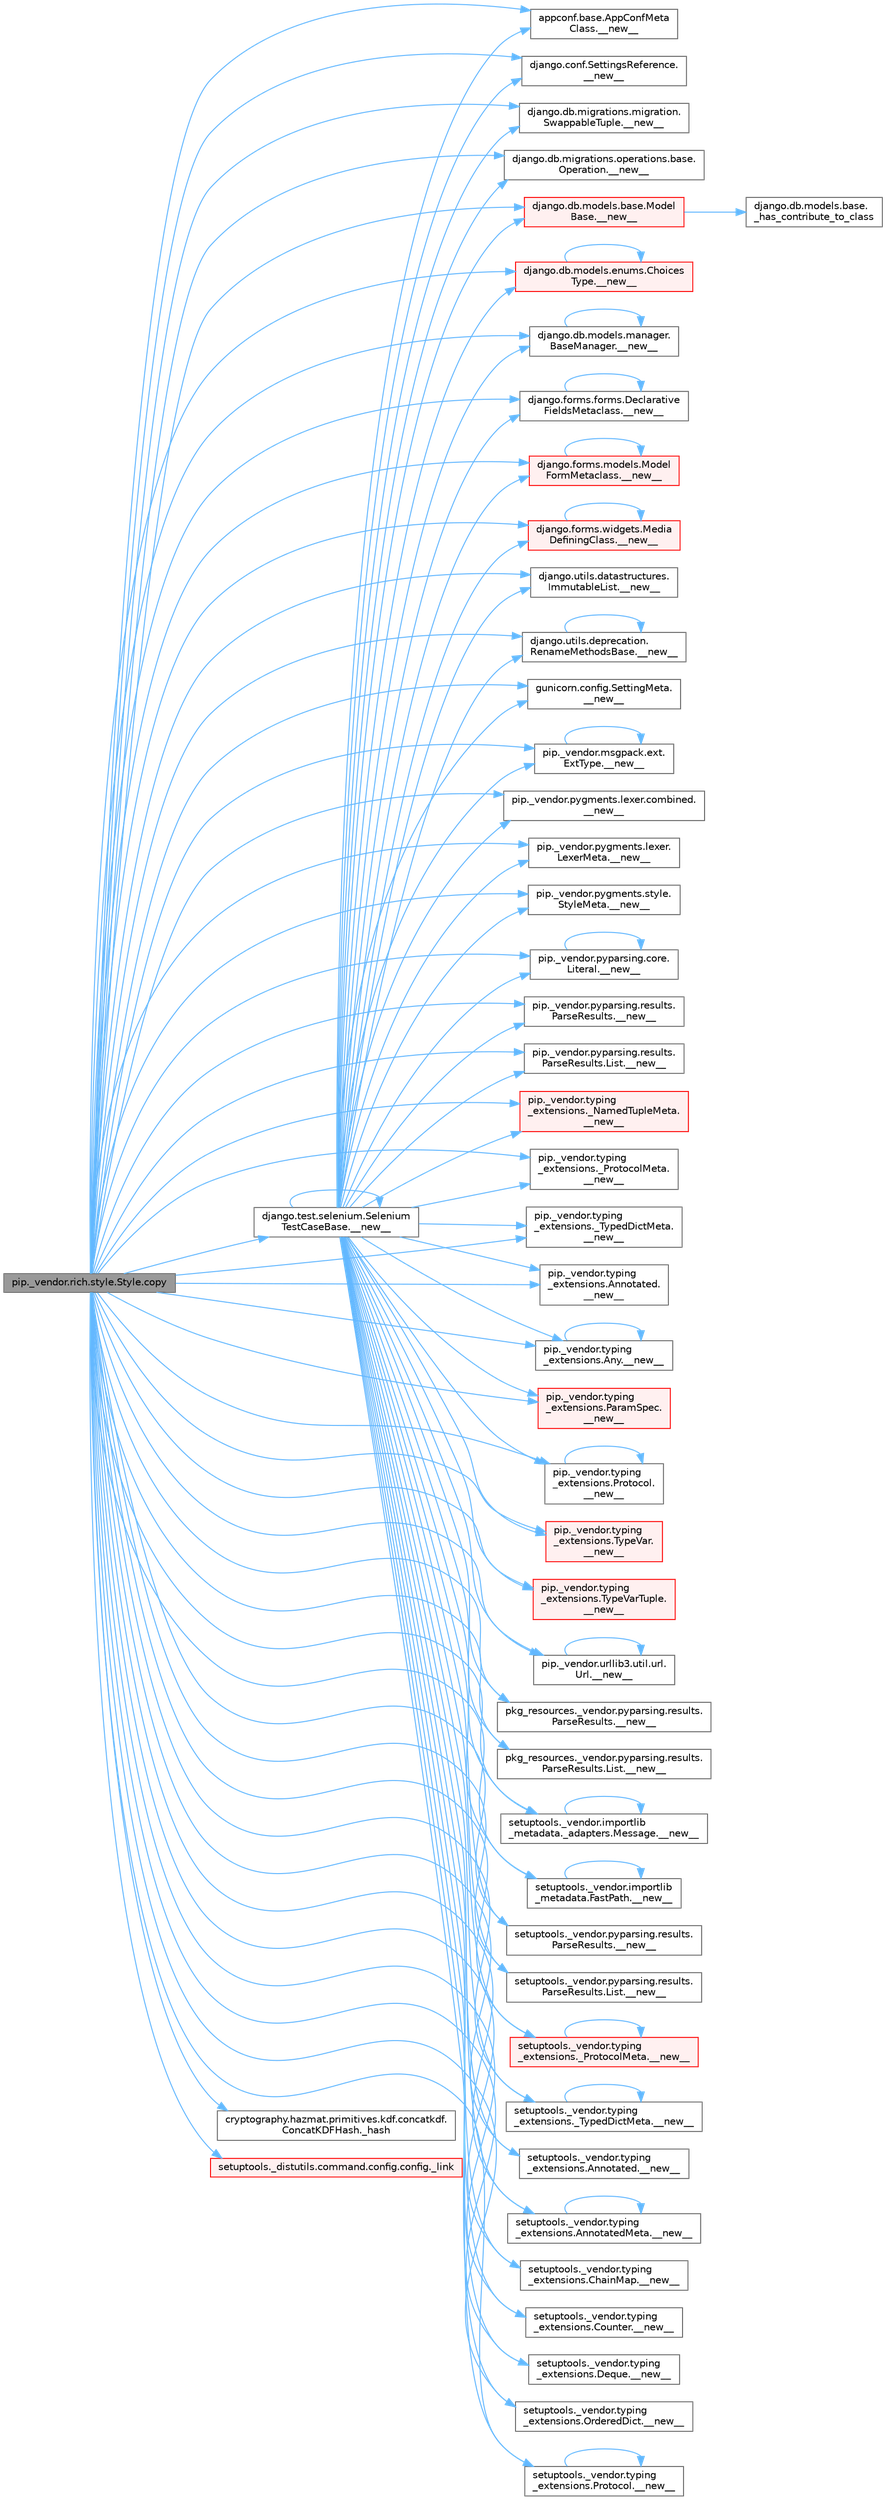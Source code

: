 digraph "pip._vendor.rich.style.Style.copy"
{
 // LATEX_PDF_SIZE
  bgcolor="transparent";
  edge [fontname=Helvetica,fontsize=10,labelfontname=Helvetica,labelfontsize=10];
  node [fontname=Helvetica,fontsize=10,shape=box,height=0.2,width=0.4];
  rankdir="LR";
  Node1 [id="Node000001",label="pip._vendor.rich.style.Style.copy",height=0.2,width=0.4,color="gray40", fillcolor="grey60", style="filled", fontcolor="black",tooltip=" "];
  Node1 -> Node2 [id="edge1_Node000001_Node000002",color="steelblue1",style="solid",tooltip=" "];
  Node2 [id="Node000002",label="appconf.base.AppConfMeta\lClass.__new__",height=0.2,width=0.4,color="grey40", fillcolor="white", style="filled",URL="$classappconf_1_1base_1_1_app_conf_meta_class.html#ae3b2cf6f30224474b6edcbf1387b0852",tooltip=" "];
  Node1 -> Node3 [id="edge2_Node000001_Node000003",color="steelblue1",style="solid",tooltip=" "];
  Node3 [id="Node000003",label="django.conf.SettingsReference.\l__new__",height=0.2,width=0.4,color="grey40", fillcolor="white", style="filled",URL="$classdjango_1_1conf_1_1_settings_reference.html#adee6f36144aa1e65ddd081a4459ddf26",tooltip=" "];
  Node1 -> Node4 [id="edge3_Node000001_Node000004",color="steelblue1",style="solid",tooltip=" "];
  Node4 [id="Node000004",label="django.db.migrations.migration.\lSwappableTuple.__new__",height=0.2,width=0.4,color="grey40", fillcolor="white", style="filled",URL="$classdjango_1_1db_1_1migrations_1_1migration_1_1_swappable_tuple.html#a7509a6a2c07a40cda2a0dac5d6e99789",tooltip=" "];
  Node1 -> Node5 [id="edge4_Node000001_Node000005",color="steelblue1",style="solid",tooltip=" "];
  Node5 [id="Node000005",label="django.db.migrations.operations.base.\lOperation.__new__",height=0.2,width=0.4,color="grey40", fillcolor="white", style="filled",URL="$classdjango_1_1db_1_1migrations_1_1operations_1_1base_1_1_operation.html#a0e75a153578c0aa184cef917cbc50cdf",tooltip=" "];
  Node1 -> Node6 [id="edge5_Node000001_Node000006",color="steelblue1",style="solid",tooltip=" "];
  Node6 [id="Node000006",label="django.db.models.base.Model\lBase.__new__",height=0.2,width=0.4,color="red", fillcolor="#FFF0F0", style="filled",URL="$classdjango_1_1db_1_1models_1_1base_1_1_model_base.html#a5688192f626b496760655c3b5309a0bc",tooltip=" "];
  Node6 -> Node7 [id="edge6_Node000006_Node000007",color="steelblue1",style="solid",tooltip=" "];
  Node7 [id="Node000007",label="django.db.models.base.\l_has_contribute_to_class",height=0.2,width=0.4,color="grey40", fillcolor="white", style="filled",URL="$namespacedjango_1_1db_1_1models_1_1base.html#abaf58b00715cc92319920ccf82da9bcf",tooltip=" "];
  Node1 -> Node9 [id="edge7_Node000001_Node000009",color="steelblue1",style="solid",tooltip=" "];
  Node9 [id="Node000009",label="django.db.models.enums.Choices\lType.__new__",height=0.2,width=0.4,color="red", fillcolor="#FFF0F0", style="filled",URL="$classdjango_1_1db_1_1models_1_1enums_1_1_choices_type.html#a973fedbb791aa7249348ddf93ba850d9",tooltip=" "];
  Node9 -> Node9 [id="edge8_Node000009_Node000009",color="steelblue1",style="solid",tooltip=" "];
  Node1 -> Node4476 [id="edge9_Node000001_Node004476",color="steelblue1",style="solid",tooltip=" "];
  Node4476 [id="Node004476",label="django.db.models.manager.\lBaseManager.__new__",height=0.2,width=0.4,color="grey40", fillcolor="white", style="filled",URL="$classdjango_1_1db_1_1models_1_1manager_1_1_base_manager.html#a402956cc7048ac4239181d9bf52f38d7",tooltip=" "];
  Node4476 -> Node4476 [id="edge10_Node004476_Node004476",color="steelblue1",style="solid",tooltip=" "];
  Node1 -> Node4477 [id="edge11_Node000001_Node004477",color="steelblue1",style="solid",tooltip=" "];
  Node4477 [id="Node004477",label="django.forms.forms.Declarative\lFieldsMetaclass.__new__",height=0.2,width=0.4,color="grey40", fillcolor="white", style="filled",URL="$classdjango_1_1forms_1_1forms_1_1_declarative_fields_metaclass.html#aa82d8ae60cf8bd4ffb1991279105590e",tooltip=" "];
  Node4477 -> Node4477 [id="edge12_Node004477_Node004477",color="steelblue1",style="solid",tooltip=" "];
  Node1 -> Node4478 [id="edge13_Node000001_Node004478",color="steelblue1",style="solid",tooltip=" "];
  Node4478 [id="Node004478",label="django.forms.models.Model\lFormMetaclass.__new__",height=0.2,width=0.4,color="red", fillcolor="#FFF0F0", style="filled",URL="$classdjango_1_1forms_1_1models_1_1_model_form_metaclass.html#aed0f8e0548ca5e8f42c96d3266daa521",tooltip=" "];
  Node4478 -> Node4478 [id="edge14_Node004478_Node004478",color="steelblue1",style="solid",tooltip=" "];
  Node1 -> Node4481 [id="edge15_Node000001_Node004481",color="steelblue1",style="solid",tooltip=" "];
  Node4481 [id="Node004481",label="django.forms.widgets.Media\lDefiningClass.__new__",height=0.2,width=0.4,color="red", fillcolor="#FFF0F0", style="filled",URL="$classdjango_1_1forms_1_1widgets_1_1_media_defining_class.html#a5d0b465656e0c8c06c5b18272005b5b9",tooltip=" "];
  Node4481 -> Node4481 [id="edge16_Node004481_Node004481",color="steelblue1",style="solid",tooltip=" "];
  Node1 -> Node4483 [id="edge17_Node000001_Node004483",color="steelblue1",style="solid",tooltip=" "];
  Node4483 [id="Node004483",label="django.test.selenium.Selenium\lTestCaseBase.__new__",height=0.2,width=0.4,color="grey40", fillcolor="white", style="filled",URL="$classdjango_1_1test_1_1selenium_1_1_selenium_test_case_base.html#a4082fc89599686abaf551a6d6382b4e3",tooltip=" "];
  Node4483 -> Node2 [id="edge18_Node004483_Node000002",color="steelblue1",style="solid",tooltip=" "];
  Node4483 -> Node3 [id="edge19_Node004483_Node000003",color="steelblue1",style="solid",tooltip=" "];
  Node4483 -> Node4 [id="edge20_Node004483_Node000004",color="steelblue1",style="solid",tooltip=" "];
  Node4483 -> Node5 [id="edge21_Node004483_Node000005",color="steelblue1",style="solid",tooltip=" "];
  Node4483 -> Node6 [id="edge22_Node004483_Node000006",color="steelblue1",style="solid",tooltip=" "];
  Node4483 -> Node9 [id="edge23_Node004483_Node000009",color="steelblue1",style="solid",tooltip=" "];
  Node4483 -> Node4476 [id="edge24_Node004483_Node004476",color="steelblue1",style="solid",tooltip=" "];
  Node4483 -> Node4477 [id="edge25_Node004483_Node004477",color="steelblue1",style="solid",tooltip=" "];
  Node4483 -> Node4478 [id="edge26_Node004483_Node004478",color="steelblue1",style="solid",tooltip=" "];
  Node4483 -> Node4481 [id="edge27_Node004483_Node004481",color="steelblue1",style="solid",tooltip=" "];
  Node4483 -> Node4483 [id="edge28_Node004483_Node004483",color="steelblue1",style="solid",tooltip=" "];
  Node4483 -> Node4484 [id="edge29_Node004483_Node004484",color="steelblue1",style="solid",tooltip=" "];
  Node4484 [id="Node004484",label="django.utils.datastructures.\lImmutableList.__new__",height=0.2,width=0.4,color="grey40", fillcolor="white", style="filled",URL="$classdjango_1_1utils_1_1datastructures_1_1_immutable_list.html#a8047498daf24d8607388c0b4154740b2",tooltip=" "];
  Node4483 -> Node4485 [id="edge30_Node004483_Node004485",color="steelblue1",style="solid",tooltip=" "];
  Node4485 [id="Node004485",label="django.utils.deprecation.\lRenameMethodsBase.__new__",height=0.2,width=0.4,color="grey40", fillcolor="white", style="filled",URL="$classdjango_1_1utils_1_1deprecation_1_1_rename_methods_base.html#a72f694aaa642540d90e1bffa672370de",tooltip=" "];
  Node4485 -> Node4485 [id="edge31_Node004485_Node004485",color="steelblue1",style="solid",tooltip=" "];
  Node4483 -> Node4486 [id="edge32_Node004483_Node004486",color="steelblue1",style="solid",tooltip=" "];
  Node4486 [id="Node004486",label="gunicorn.config.SettingMeta.\l__new__",height=0.2,width=0.4,color="grey40", fillcolor="white", style="filled",URL="$classgunicorn_1_1config_1_1_setting_meta.html#a713ec36dc4c046ccc522514936b82f7f",tooltip=" "];
  Node4483 -> Node4487 [id="edge33_Node004483_Node004487",color="steelblue1",style="solid",tooltip=" "];
  Node4487 [id="Node004487",label="pip._vendor.msgpack.ext.\lExtType.__new__",height=0.2,width=0.4,color="grey40", fillcolor="white", style="filled",URL="$classpip_1_1__vendor_1_1msgpack_1_1ext_1_1_ext_type.html#abe7a0b1b20af79b005fb5a5e3efc0435",tooltip=" "];
  Node4487 -> Node4487 [id="edge34_Node004487_Node004487",color="steelblue1",style="solid",tooltip=" "];
  Node4483 -> Node4488 [id="edge35_Node004483_Node004488",color="steelblue1",style="solid",tooltip=" "];
  Node4488 [id="Node004488",label="pip._vendor.pygments.lexer.combined.\l__new__",height=0.2,width=0.4,color="grey40", fillcolor="white", style="filled",URL="$classpip_1_1__vendor_1_1pygments_1_1lexer_1_1combined.html#a9cd33c733986590cbc88a3ab713e5ce0",tooltip=" "];
  Node4483 -> Node4489 [id="edge36_Node004483_Node004489",color="steelblue1",style="solid",tooltip=" "];
  Node4489 [id="Node004489",label="pip._vendor.pygments.lexer.\lLexerMeta.__new__",height=0.2,width=0.4,color="grey40", fillcolor="white", style="filled",URL="$classpip_1_1__vendor_1_1pygments_1_1lexer_1_1_lexer_meta.html#a406da98fb1446ca90f2648ab98c66bad",tooltip=" "];
  Node4483 -> Node4490 [id="edge37_Node004483_Node004490",color="steelblue1",style="solid",tooltip=" "];
  Node4490 [id="Node004490",label="pip._vendor.pygments.style.\lStyleMeta.__new__",height=0.2,width=0.4,color="grey40", fillcolor="white", style="filled",URL="$classpip_1_1__vendor_1_1pygments_1_1style_1_1_style_meta.html#a5dc70dab76cd2e2d6376dbe75feb1769",tooltip=" "];
  Node4483 -> Node4491 [id="edge38_Node004483_Node004491",color="steelblue1",style="solid",tooltip=" "];
  Node4491 [id="Node004491",label="pip._vendor.pyparsing.core.\lLiteral.__new__",height=0.2,width=0.4,color="grey40", fillcolor="white", style="filled",URL="$classpip_1_1__vendor_1_1pyparsing_1_1core_1_1_literal.html#a0d3601e9a92f871b9cfa945f1e9e9c74",tooltip=" "];
  Node4491 -> Node4491 [id="edge39_Node004491_Node004491",color="steelblue1",style="solid",tooltip=" "];
  Node4483 -> Node4492 [id="edge40_Node004483_Node004492",color="steelblue1",style="solid",tooltip=" "];
  Node4492 [id="Node004492",label="pip._vendor.pyparsing.results.\lParseResults.__new__",height=0.2,width=0.4,color="grey40", fillcolor="white", style="filled",URL="$classpip_1_1__vendor_1_1pyparsing_1_1results_1_1_parse_results.html#a6140b8a6ae9257709158fe8a8b12e463",tooltip=" "];
  Node4483 -> Node4493 [id="edge41_Node004483_Node004493",color="steelblue1",style="solid",tooltip=" "];
  Node4493 [id="Node004493",label="pip._vendor.pyparsing.results.\lParseResults.List.__new__",height=0.2,width=0.4,color="grey40", fillcolor="white", style="filled",URL="$classpip_1_1__vendor_1_1pyparsing_1_1results_1_1_parse_results_1_1_list.html#a5e47fbe8bed3d723f908cab31b4697c8",tooltip=" "];
  Node4483 -> Node4494 [id="edge42_Node004483_Node004494",color="steelblue1",style="solid",tooltip=" "];
  Node4494 [id="Node004494",label="pip._vendor.typing\l_extensions._NamedTupleMeta.\l__new__",height=0.2,width=0.4,color="red", fillcolor="#FFF0F0", style="filled",URL="$classpip_1_1__vendor_1_1typing__extensions_1_1___named_tuple_meta.html#acfd0b699066d3a3c3b387a5630f54bda",tooltip=" "];
  Node4483 -> Node4496 [id="edge43_Node004483_Node004496",color="steelblue1",style="solid",tooltip=" "];
  Node4496 [id="Node004496",label="pip._vendor.typing\l_extensions._ProtocolMeta.\l__new__",height=0.2,width=0.4,color="grey40", fillcolor="white", style="filled",URL="$classpip_1_1__vendor_1_1typing__extensions_1_1___protocol_meta.html#a4c5bb64abd48786235dca2ce08f4dd2a",tooltip=" "];
  Node4483 -> Node4497 [id="edge44_Node004483_Node004497",color="steelblue1",style="solid",tooltip=" "];
  Node4497 [id="Node004497",label="pip._vendor.typing\l_extensions._TypedDictMeta.\l__new__",height=0.2,width=0.4,color="grey40", fillcolor="white", style="filled",URL="$classpip_1_1__vendor_1_1typing__extensions_1_1___typed_dict_meta.html#a231f9eb321bb5a92f1216c726b0ca293",tooltip=" "];
  Node4483 -> Node4498 [id="edge45_Node004483_Node004498",color="steelblue1",style="solid",tooltip=" "];
  Node4498 [id="Node004498",label="pip._vendor.typing\l_extensions.Annotated.\l__new__",height=0.2,width=0.4,color="grey40", fillcolor="white", style="filled",URL="$classpip_1_1__vendor_1_1typing__extensions_1_1_annotated.html#a29016386777b4c0fbaf5a2bfd674d613",tooltip=" "];
  Node4483 -> Node4499 [id="edge46_Node004483_Node004499",color="steelblue1",style="solid",tooltip=" "];
  Node4499 [id="Node004499",label="pip._vendor.typing\l_extensions.Any.__new__",height=0.2,width=0.4,color="grey40", fillcolor="white", style="filled",URL="$classpip_1_1__vendor_1_1typing__extensions_1_1_any.html#afc88c07996e7abcc8625b4c13948cf22",tooltip=" "];
  Node4499 -> Node4499 [id="edge47_Node004499_Node004499",color="steelblue1",style="solid",tooltip=" "];
  Node4483 -> Node4500 [id="edge48_Node004483_Node004500",color="steelblue1",style="solid",tooltip=" "];
  Node4500 [id="Node004500",label="pip._vendor.typing\l_extensions.ParamSpec.\l__new__",height=0.2,width=0.4,color="red", fillcolor="#FFF0F0", style="filled",URL="$classpip_1_1__vendor_1_1typing__extensions_1_1_param_spec.html#a2dd105c75665f4321a2f1825882cbc87",tooltip=" "];
  Node4483 -> Node4504 [id="edge49_Node004483_Node004504",color="steelblue1",style="solid",tooltip=" "];
  Node4504 [id="Node004504",label="pip._vendor.typing\l_extensions.Protocol.\l__new__",height=0.2,width=0.4,color="grey40", fillcolor="white", style="filled",URL="$classpip_1_1__vendor_1_1typing__extensions_1_1_protocol.html#a47d3d1279a5cdefac80e87f62214956d",tooltip=" "];
  Node4504 -> Node4504 [id="edge50_Node004504_Node004504",color="steelblue1",style="solid",tooltip=" "];
  Node4483 -> Node4505 [id="edge51_Node004483_Node004505",color="steelblue1",style="solid",tooltip=" "];
  Node4505 [id="Node004505",label="pip._vendor.typing\l_extensions.TypeVar.\l__new__",height=0.2,width=0.4,color="red", fillcolor="#FFF0F0", style="filled",URL="$classpip_1_1__vendor_1_1typing__extensions_1_1_type_var.html#a25ba2413599c09136145a2007f6e1dbe",tooltip=" "];
  Node4483 -> Node4506 [id="edge52_Node004483_Node004506",color="steelblue1",style="solid",tooltip=" "];
  Node4506 [id="Node004506",label="pip._vendor.typing\l_extensions.TypeVarTuple.\l__new__",height=0.2,width=0.4,color="red", fillcolor="#FFF0F0", style="filled",URL="$classpip_1_1__vendor_1_1typing__extensions_1_1_type_var_tuple.html#aae55c9f134bc96bd526ba1eae411f5f1",tooltip=" "];
  Node4483 -> Node4507 [id="edge53_Node004483_Node004507",color="steelblue1",style="solid",tooltip=" "];
  Node4507 [id="Node004507",label="pip._vendor.urllib3.util.url.\lUrl.__new__",height=0.2,width=0.4,color="grey40", fillcolor="white", style="filled",URL="$classpip_1_1__vendor_1_1urllib3_1_1util_1_1url_1_1_url.html#a456f801e13ac93858a6fbd7268ba1f04",tooltip=" "];
  Node4507 -> Node4507 [id="edge54_Node004507_Node004507",color="steelblue1",style="solid",tooltip=" "];
  Node4483 -> Node4508 [id="edge55_Node004483_Node004508",color="steelblue1",style="solid",tooltip=" "];
  Node4508 [id="Node004508",label="pkg_resources._vendor.pyparsing.results.\lParseResults.__new__",height=0.2,width=0.4,color="grey40", fillcolor="white", style="filled",URL="$classpkg__resources_1_1__vendor_1_1pyparsing_1_1results_1_1_parse_results.html#ab6a3f2774236c18c3092ff7a71132c83",tooltip=" "];
  Node4483 -> Node4509 [id="edge56_Node004483_Node004509",color="steelblue1",style="solid",tooltip=" "];
  Node4509 [id="Node004509",label="pkg_resources._vendor.pyparsing.results.\lParseResults.List.__new__",height=0.2,width=0.4,color="grey40", fillcolor="white", style="filled",URL="$classpkg__resources_1_1__vendor_1_1pyparsing_1_1results_1_1_parse_results_1_1_list.html#a5a449627c1fb5eca9be16ab8d8bfa58e",tooltip=" "];
  Node4483 -> Node4510 [id="edge57_Node004483_Node004510",color="steelblue1",style="solid",tooltip=" "];
  Node4510 [id="Node004510",label="setuptools._vendor.importlib\l_metadata._adapters.Message.__new__",height=0.2,width=0.4,color="grey40", fillcolor="white", style="filled",URL="$classsetuptools_1_1__vendor_1_1importlib__metadata_1_1__adapters_1_1_message.html#a0043d64feabda7d5d1efde3caf7a95c5",tooltip=" "];
  Node4510 -> Node4510 [id="edge58_Node004510_Node004510",color="steelblue1",style="solid",tooltip=" "];
  Node4483 -> Node4511 [id="edge59_Node004483_Node004511",color="steelblue1",style="solid",tooltip=" "];
  Node4511 [id="Node004511",label="setuptools._vendor.importlib\l_metadata.FastPath.__new__",height=0.2,width=0.4,color="grey40", fillcolor="white", style="filled",URL="$classsetuptools_1_1__vendor_1_1importlib__metadata_1_1_fast_path.html#a7cab5071b060aabfdfb5dae34cfae23c",tooltip=" "];
  Node4511 -> Node4511 [id="edge60_Node004511_Node004511",color="steelblue1",style="solid",tooltip=" "];
  Node4483 -> Node4512 [id="edge61_Node004483_Node004512",color="steelblue1",style="solid",tooltip=" "];
  Node4512 [id="Node004512",label="setuptools._vendor.pyparsing.results.\lParseResults.__new__",height=0.2,width=0.4,color="grey40", fillcolor="white", style="filled",URL="$classsetuptools_1_1__vendor_1_1pyparsing_1_1results_1_1_parse_results.html#ac3602349fba4df4d37e9913272a584fa",tooltip=" "];
  Node4483 -> Node4513 [id="edge62_Node004483_Node004513",color="steelblue1",style="solid",tooltip=" "];
  Node4513 [id="Node004513",label="setuptools._vendor.pyparsing.results.\lParseResults.List.__new__",height=0.2,width=0.4,color="grey40", fillcolor="white", style="filled",URL="$classsetuptools_1_1__vendor_1_1pyparsing_1_1results_1_1_parse_results_1_1_list.html#a0892271c313f87dff6179986d18f7bfb",tooltip=" "];
  Node4483 -> Node4514 [id="edge63_Node004483_Node004514",color="steelblue1",style="solid",tooltip=" "];
  Node4514 [id="Node004514",label="setuptools._vendor.typing\l_extensions._ProtocolMeta.__new__",height=0.2,width=0.4,color="red", fillcolor="#FFF0F0", style="filled",URL="$classsetuptools_1_1__vendor_1_1typing__extensions_1_1___protocol_meta.html#a1c58f696609685e527d87017a5ed8ac8",tooltip=" "];
  Node4514 -> Node4514 [id="edge64_Node004514_Node004514",color="steelblue1",style="solid",tooltip=" "];
  Node4483 -> Node4517 [id="edge65_Node004483_Node004517",color="steelblue1",style="solid",tooltip=" "];
  Node4517 [id="Node004517",label="setuptools._vendor.typing\l_extensions._TypedDictMeta.__new__",height=0.2,width=0.4,color="grey40", fillcolor="white", style="filled",URL="$classsetuptools_1_1__vendor_1_1typing__extensions_1_1___typed_dict_meta.html#a32878604bacd5f3db684c41247491599",tooltip=" "];
  Node4517 -> Node4517 [id="edge66_Node004517_Node004517",color="steelblue1",style="solid",tooltip=" "];
  Node4483 -> Node4518 [id="edge67_Node004483_Node004518",color="steelblue1",style="solid",tooltip=" "];
  Node4518 [id="Node004518",label="setuptools._vendor.typing\l_extensions.Annotated.__new__",height=0.2,width=0.4,color="grey40", fillcolor="white", style="filled",URL="$classsetuptools_1_1__vendor_1_1typing__extensions_1_1_annotated.html#a77dc41d7bed05dcb3c72f7e6d4d19204",tooltip=" "];
  Node4483 -> Node4519 [id="edge68_Node004483_Node004519",color="steelblue1",style="solid",tooltip=" "];
  Node4519 [id="Node004519",label="setuptools._vendor.typing\l_extensions.AnnotatedMeta.__new__",height=0.2,width=0.4,color="grey40", fillcolor="white", style="filled",URL="$classsetuptools_1_1__vendor_1_1typing__extensions_1_1_annotated_meta.html#a49933281f97b41270b387f5a1834f322",tooltip=" "];
  Node4519 -> Node4519 [id="edge69_Node004519_Node004519",color="steelblue1",style="solid",tooltip=" "];
  Node4483 -> Node4520 [id="edge70_Node004483_Node004520",color="steelblue1",style="solid",tooltip=" "];
  Node4520 [id="Node004520",label="setuptools._vendor.typing\l_extensions.ChainMap.__new__",height=0.2,width=0.4,color="grey40", fillcolor="white", style="filled",URL="$classsetuptools_1_1__vendor_1_1typing__extensions_1_1_chain_map.html#a49a1acaa033163c6804985ce9c3f3668",tooltip=" "];
  Node4483 -> Node4521 [id="edge71_Node004483_Node004521",color="steelblue1",style="solid",tooltip=" "];
  Node4521 [id="Node004521",label="setuptools._vendor.typing\l_extensions.Counter.__new__",height=0.2,width=0.4,color="grey40", fillcolor="white", style="filled",URL="$classsetuptools_1_1__vendor_1_1typing__extensions_1_1_counter.html#a00ec50d424f45f48bd0e5a5c95123556",tooltip=" "];
  Node4483 -> Node4522 [id="edge72_Node004483_Node004522",color="steelblue1",style="solid",tooltip=" "];
  Node4522 [id="Node004522",label="setuptools._vendor.typing\l_extensions.Deque.__new__",height=0.2,width=0.4,color="grey40", fillcolor="white", style="filled",URL="$classsetuptools_1_1__vendor_1_1typing__extensions_1_1_deque.html#a4cd5102217525c5247ad2e3c2ef810f6",tooltip=" "];
  Node4483 -> Node4523 [id="edge73_Node004483_Node004523",color="steelblue1",style="solid",tooltip=" "];
  Node4523 [id="Node004523",label="setuptools._vendor.typing\l_extensions.OrderedDict.__new__",height=0.2,width=0.4,color="grey40", fillcolor="white", style="filled",URL="$classsetuptools_1_1__vendor_1_1typing__extensions_1_1_ordered_dict.html#a0ec9da79613276e13aee670a3e4106d8",tooltip=" "];
  Node4483 -> Node4524 [id="edge74_Node004483_Node004524",color="steelblue1",style="solid",tooltip=" "];
  Node4524 [id="Node004524",label="setuptools._vendor.typing\l_extensions.Protocol.__new__",height=0.2,width=0.4,color="grey40", fillcolor="white", style="filled",URL="$classsetuptools_1_1__vendor_1_1typing__extensions_1_1_protocol.html#a78586744036938e6acdb9a7acb5dd354",tooltip=" "];
  Node4524 -> Node4524 [id="edge75_Node004524_Node004524",color="steelblue1",style="solid",tooltip=" "];
  Node1 -> Node4484 [id="edge76_Node000001_Node004484",color="steelblue1",style="solid",tooltip=" "];
  Node1 -> Node4485 [id="edge77_Node000001_Node004485",color="steelblue1",style="solid",tooltip=" "];
  Node1 -> Node4486 [id="edge78_Node000001_Node004486",color="steelblue1",style="solid",tooltip=" "];
  Node1 -> Node4487 [id="edge79_Node000001_Node004487",color="steelblue1",style="solid",tooltip=" "];
  Node1 -> Node4488 [id="edge80_Node000001_Node004488",color="steelblue1",style="solid",tooltip=" "];
  Node1 -> Node4489 [id="edge81_Node000001_Node004489",color="steelblue1",style="solid",tooltip=" "];
  Node1 -> Node4490 [id="edge82_Node000001_Node004490",color="steelblue1",style="solid",tooltip=" "];
  Node1 -> Node4491 [id="edge83_Node000001_Node004491",color="steelblue1",style="solid",tooltip=" "];
  Node1 -> Node4492 [id="edge84_Node000001_Node004492",color="steelblue1",style="solid",tooltip=" "];
  Node1 -> Node4493 [id="edge85_Node000001_Node004493",color="steelblue1",style="solid",tooltip=" "];
  Node1 -> Node4494 [id="edge86_Node000001_Node004494",color="steelblue1",style="solid",tooltip=" "];
  Node1 -> Node4496 [id="edge87_Node000001_Node004496",color="steelblue1",style="solid",tooltip=" "];
  Node1 -> Node4497 [id="edge88_Node000001_Node004497",color="steelblue1",style="solid",tooltip=" "];
  Node1 -> Node4498 [id="edge89_Node000001_Node004498",color="steelblue1",style="solid",tooltip=" "];
  Node1 -> Node4499 [id="edge90_Node000001_Node004499",color="steelblue1",style="solid",tooltip=" "];
  Node1 -> Node4500 [id="edge91_Node000001_Node004500",color="steelblue1",style="solid",tooltip=" "];
  Node1 -> Node4504 [id="edge92_Node000001_Node004504",color="steelblue1",style="solid",tooltip=" "];
  Node1 -> Node4505 [id="edge93_Node000001_Node004505",color="steelblue1",style="solid",tooltip=" "];
  Node1 -> Node4506 [id="edge94_Node000001_Node004506",color="steelblue1",style="solid",tooltip=" "];
  Node1 -> Node4507 [id="edge95_Node000001_Node004507",color="steelblue1",style="solid",tooltip=" "];
  Node1 -> Node4508 [id="edge96_Node000001_Node004508",color="steelblue1",style="solid",tooltip=" "];
  Node1 -> Node4509 [id="edge97_Node000001_Node004509",color="steelblue1",style="solid",tooltip=" "];
  Node1 -> Node4510 [id="edge98_Node000001_Node004510",color="steelblue1",style="solid",tooltip=" "];
  Node1 -> Node4511 [id="edge99_Node000001_Node004511",color="steelblue1",style="solid",tooltip=" "];
  Node1 -> Node4512 [id="edge100_Node000001_Node004512",color="steelblue1",style="solid",tooltip=" "];
  Node1 -> Node4513 [id="edge101_Node000001_Node004513",color="steelblue1",style="solid",tooltip=" "];
  Node1 -> Node4514 [id="edge102_Node000001_Node004514",color="steelblue1",style="solid",tooltip=" "];
  Node1 -> Node4517 [id="edge103_Node000001_Node004517",color="steelblue1",style="solid",tooltip=" "];
  Node1 -> Node4518 [id="edge104_Node000001_Node004518",color="steelblue1",style="solid",tooltip=" "];
  Node1 -> Node4519 [id="edge105_Node000001_Node004519",color="steelblue1",style="solid",tooltip=" "];
  Node1 -> Node4520 [id="edge106_Node000001_Node004520",color="steelblue1",style="solid",tooltip=" "];
  Node1 -> Node4521 [id="edge107_Node000001_Node004521",color="steelblue1",style="solid",tooltip=" "];
  Node1 -> Node4522 [id="edge108_Node000001_Node004522",color="steelblue1",style="solid",tooltip=" "];
  Node1 -> Node4523 [id="edge109_Node000001_Node004523",color="steelblue1",style="solid",tooltip=" "];
  Node1 -> Node4524 [id="edge110_Node000001_Node004524",color="steelblue1",style="solid",tooltip=" "];
  Node1 -> Node3868 [id="edge111_Node000001_Node003868",color="steelblue1",style="solid",tooltip=" "];
  Node3868 [id="Node003868",label="cryptography.hazmat.primitives.kdf.concatkdf.\lConcatKDFHash._hash",height=0.2,width=0.4,color="grey40", fillcolor="white", style="filled",URL="$classcryptography_1_1hazmat_1_1primitives_1_1kdf_1_1concatkdf_1_1_concat_k_d_f_hash.html#a24e3fc8bcb277c0c3d829f00edaa6c0c",tooltip=" "];
  Node1 -> Node3690 [id="edge112_Node000001_Node003690",color="steelblue1",style="solid",tooltip=" "];
  Node3690 [id="Node003690",label="setuptools._distutils.command.config.config._link",height=0.2,width=0.4,color="red", fillcolor="#FFF0F0", style="filled",URL="$classsetuptools_1_1__distutils_1_1command_1_1config_1_1config.html#a6428c1b2877435a2dc61c8b7f902027d",tooltip=" "];
}
